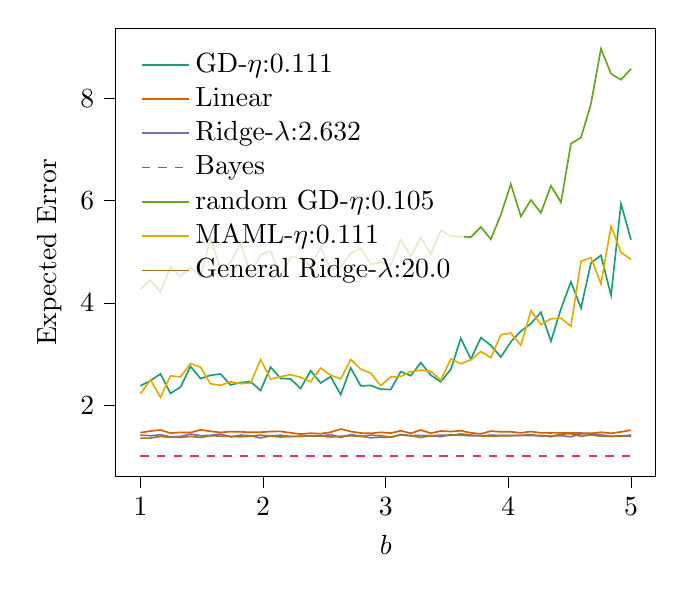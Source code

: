 % This file was created with tikzplotlib v0.10.1.
\begin{tikzpicture}

\definecolor{chocolate217952}{RGB}{217,95,2}
\definecolor{darkcyan27158119}{RGB}{27,158,119}
\definecolor{darkgoldenrod16611829}{RGB}{166,118,29}
\definecolor{darkgray176}{RGB}{176,176,176}
\definecolor{deeppink23141138}{RGB}{231,41,138}
\definecolor{lightslategray117112179}{RGB}{117,112,179}
\definecolor{olivedrab10216630}{RGB}{102,166,30}
\definecolor{orange2301712}{RGB}{230,171,2}

\begin{axis}[
legend cell align={left},
legend style={
  fill opacity=0.8,
  draw opacity=1,
  text opacity=1,
  at={(0.03,0.97)},
  anchor=north west,
  draw=none
},
tick align=outside,
tick pos=left,
x grid style={darkgray176},
xlabel={\(\displaystyle b\)},
xmin=0.8, xmax=5.2,
xtick style={color=black},
y grid style={darkgray176},
ylabel={Expected Error},
ymin=0.601, ymax=9.377,
ytick style={color=black}
]
\addplot [semithick, darkcyan27158119]
table {%
1 2.378
1.082 2.478
1.163 2.611
1.245 2.229
1.327 2.352
1.408 2.758
1.49 2.52
1.571 2.584
1.653 2.609
1.735 2.394
1.816 2.442
1.898 2.459
1.98 2.286
2.061 2.744
2.143 2.522
2.224 2.511
2.306 2.326
2.388 2.672
2.469 2.433
2.551 2.557
2.633 2.205
2.714 2.729
2.796 2.377
2.878 2.384
2.959 2.311
3.041 2.305
3.122 2.654
3.204 2.575
3.286 2.831
3.367 2.586
3.449 2.455
3.531 2.702
3.612 3.308
3.694 2.899
3.776 3.321
3.857 3.169
3.939 2.941
4.02 3.24
4.102 3.446
4.184 3.596
4.265 3.818
4.347 3.251
4.429 3.885
4.51 4.413
4.592 3.898
4.673 4.779
4.755 4.931
4.837 4.147
4.918 5.939
5 5.237
};
\addlegendentry{GD-$\eta$:0.111}
\addplot [semithick, chocolate217952]
table {%
1 1.461
1.082 1.492
1.163 1.513
1.245 1.451
1.327 1.466
1.408 1.463
1.49 1.516
1.571 1.486
1.653 1.465
1.735 1.48
1.816 1.477
1.898 1.467
1.98 1.469
2.061 1.484
2.143 1.485
2.224 1.457
2.306 1.432
2.388 1.45
2.469 1.439
2.551 1.47
2.633 1.532
2.714 1.483
2.796 1.453
2.878 1.447
2.959 1.467
3.041 1.451
3.122 1.498
3.204 1.448
3.286 1.512
3.367 1.449
3.449 1.493
3.531 1.483
3.612 1.498
3.694 1.457
3.776 1.437
3.857 1.491
3.939 1.477
4.02 1.477
4.102 1.456
4.184 1.482
4.265 1.456
4.347 1.455
4.429 1.457
4.51 1.454
4.592 1.453
4.673 1.447
4.755 1.468
4.837 1.448
4.918 1.475
5 1.51
};
\addlegendentry{Linear}
\addplot [semithick, lightslategray117112179]
table {%
1 1.414
1.082 1.399
1.163 1.42
1.245 1.378
1.327 1.387
1.408 1.433
1.49 1.401
1.571 1.407
1.653 1.432
1.735 1.378
1.816 1.411
1.898 1.401
1.98 1.357
2.061 1.397
2.143 1.41
2.224 1.384
2.306 1.391
2.388 1.397
2.469 1.394
2.551 1.422
2.633 1.367
2.714 1.421
2.796 1.393
2.878 1.359
2.959 1.371
3.041 1.368
3.122 1.425
3.204 1.402
3.286 1.405
3.367 1.401
3.449 1.383
3.531 1.419
3.612 1.41
3.694 1.398
3.776 1.397
3.857 1.412
3.939 1.404
4.02 1.407
4.102 1.406
4.184 1.423
4.265 1.389
4.347 1.398
4.429 1.399
4.51 1.381
4.592 1.436
4.673 1.44
4.755 1.418
4.837 1.388
4.918 1.398
5 1.393
};
\addlegendentry{Ridge-$\lambda$:2.632}
\addplot [semithick, deeppink23141138, dashed]
table {%
1 1.0
1.082 1.0
1.163 1.0
1.245 1.0
1.327 1.0
1.408 1.0
1.49 1.0
1.571 1.0
1.653 1.0
1.735 1.0
1.816 1.0
1.898 1.0
1.98 1.0
2.061 1.0
2.143 1.0
2.224 1.0
2.306 1.0
2.388 1.0
2.469 1.0
2.551 1.0
2.633 1.0
2.714 1.0
2.796 1.0
2.878 1.0
2.959 1.0
3.041 1.0
3.122 1.0
3.204 1.0
3.286 1.0
3.367 1.0
3.449 1.0
3.531 1.0
3.612 1.0
3.694 1.0
3.776 1.0
3.857 1.0
3.939 1.0
4.02 1.0
4.102 1.0
4.184 1.0
4.265 1.0
4.347 1.0
4.429 1.0
4.51 1.0
4.592 1.0
4.673 1.0
4.755 1.0
4.837 1.0
4.918 1.0
5 1.0
};
\addlegendentry{Bayes}
\addplot [semithick, olivedrab10216630]
table {%
1 4.273
1.082 4.447
1.163 4.219
1.245 4.701
1.327 4.517
1.408 4.71
1.49 4.502
1.571 5.261
1.653 4.666
1.735 4.794
1.816 5.169
1.898 4.582
1.98 4.938
2.061 5.019
2.143 4.504
2.224 4.902
2.306 4.874
2.388 4.722
2.469 5.085
2.551 4.658
2.633 4.697
2.714 4.977
2.796 5.069
2.878 4.76
2.959 4.794
3.041 4.749
3.122 5.243
3.204 4.911
3.286 5.287
3.367 4.95
3.449 5.425
3.531 5.309
3.612 5.299
3.694 5.289
3.776 5.486
3.857 5.245
3.939 5.73
4.02 6.327
4.102 5.694
4.184 6.016
4.265 5.762
4.347 6.294
4.429 5.969
4.51 7.118
4.592 7.238
4.673 7.894
4.755 8.978
4.837 8.484
4.918 8.369
5 8.583
};
\addlegendentry{random GD-$\eta$:0.105}
\addplot [semithick, orange2301712]
table {%
1 2.219
1.082 2.495
1.163 2.152
1.245 2.572
1.327 2.552
1.408 2.814
1.49 2.741
1.571 2.416
1.653 2.389
1.735 2.455
1.816 2.423
1.898 2.426
1.98 2.892
2.061 2.509
2.143 2.557
2.224 2.596
2.306 2.544
2.388 2.456
2.469 2.724
2.551 2.585
2.633 2.513
2.714 2.895
2.796 2.702
2.878 2.627
2.959 2.382
3.041 2.55
3.122 2.561
3.204 2.656
3.286 2.683
3.367 2.662
3.449 2.485
3.531 2.906
3.612 2.81
3.694 2.885
3.776 3.05
3.857 2.926
3.939 3.377
4.02 3.41
4.102 3.171
4.184 3.846
4.265 3.577
4.347 3.69
4.429 3.699
4.51 3.545
4.592 4.816
4.673 4.884
4.755 4.376
4.837 5.502
4.918 4.99
5 4.851
};
\addlegendentry{MAML-$\eta$:0.111}
\addplot [semithick, darkgoldenrod16611829]
table {%
1 1.352
1.082 1.354
1.163 1.387
1.245 1.369
1.327 1.367
1.408 1.387
1.49 1.365
1.571 1.402
1.653 1.392
1.735 1.388
1.816 1.379
1.898 1.393
1.98 1.411
2.061 1.39
2.143 1.375
2.224 1.387
2.306 1.388
2.388 1.402
2.469 1.392
2.551 1.376
2.633 1.39
2.714 1.4
2.796 1.386
2.878 1.412
2.959 1.396
3.041 1.378
3.122 1.413
3.204 1.399
3.286 1.367
3.367 1.397
3.449 1.412
3.531 1.408
3.612 1.436
3.694 1.414
3.776 1.399
3.857 1.387
3.939 1.4
4.02 1.399
4.102 1.408
4.184 1.403
4.265 1.407
4.347 1.38
4.429 1.433
4.51 1.439
4.592 1.388
4.673 1.417
4.755 1.391
4.837 1.391
4.918 1.39
5 1.414
};
\addlegendentry{General Ridge-$\lambda$:20.0}
\end{axis}

\end{tikzpicture}
